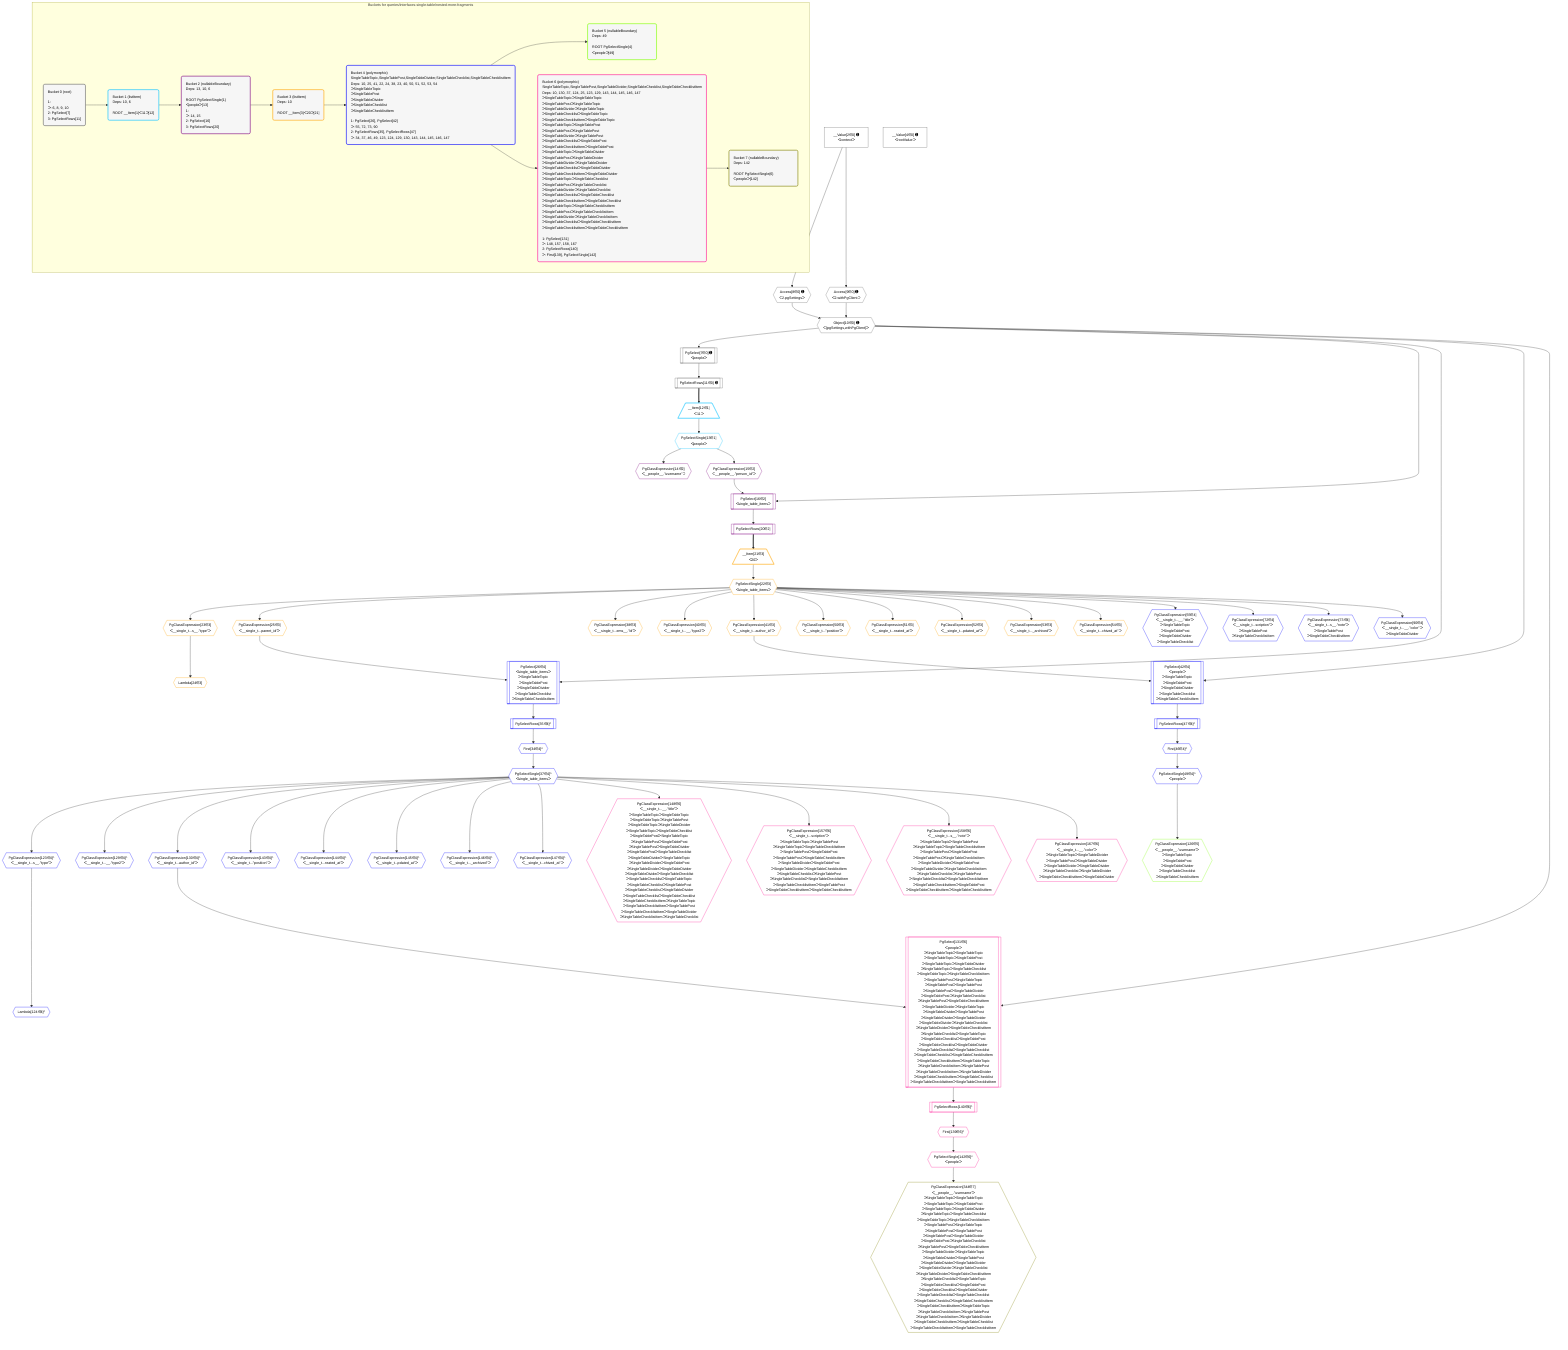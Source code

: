 %%{init: {'themeVariables': { 'fontSize': '12px'}}}%%
graph TD
    classDef path fill:#eee,stroke:#000,color:#000
    classDef plan fill:#fff,stroke-width:1px,color:#000
    classDef itemplan fill:#fff,stroke-width:2px,color:#000
    classDef unbatchedplan fill:#dff,stroke-width:1px,color:#000
    classDef sideeffectplan fill:#fcc,stroke-width:2px,color:#000
    classDef bucket fill:#f6f6f6,color:#000,stroke-width:2px,text-align:left

    subgraph "Buckets for queries/interfaces-single-table/nested-more-fragments"
    Bucket0("Bucket 0 (root)<br /><br />1: <br />ᐳ: 6, 8, 9, 10<br />2: PgSelect[7]<br />3: PgSelectRows[11]"):::bucket
    Bucket1("Bucket 1 (listItem)<br />Deps: 10, 6<br /><br />ROOT __Item{1}ᐸ11ᐳ[12]"):::bucket
    Bucket2("Bucket 2 (nullableBoundary)<br />Deps: 13, 10, 6<br /><br />ROOT PgSelectSingle{1}ᐸpeopleᐳ[13]<br />1: <br />ᐳ: 14, 15<br />2: PgSelect[16]<br />3: PgSelectRows[20]"):::bucket
    Bucket3("Bucket 3 (listItem)<br />Deps: 10<br /><br />ROOT __Item{3}ᐸ20ᐳ[21]"):::bucket
    Bucket4("Bucket 4 (polymorphic)<br />SingleTableTopic,SingleTablePost,SingleTableDivider,SingleTableChecklist,SingleTableChecklistItem<br />Deps: 10, 25, 41, 22, 24, 38, 23, 40, 50, 51, 52, 53, 54<br />ᐳSingleTableTopic<br />ᐳSingleTablePost<br />ᐳSingleTableDivider<br />ᐳSingleTableChecklist<br />ᐳSingleTableChecklistItem<br /><br />1: PgSelect[26], PgSelect[42]<br />ᐳ: 55, 72, 73, 90<br />2: PgSelectRows[35], PgSelectRows[47]<br />ᐳ: 34, 37, 46, 49, 123, 124, 129, 130, 143, 144, 145, 146, 147"):::bucket
    Bucket5("Bucket 5 (nullableBoundary)<br />Deps: 49<br /><br />ROOT PgSelectSingle{4}ᐸpeopleᐳ[49]"):::bucket
    Bucket6("Bucket 6 (polymorphic)<br />SingleTableTopic,SingleTablePost,SingleTableDivider,SingleTableChecklist,SingleTableChecklistItem<br />Deps: 10, 130, 37, 124, 25, 123, 129, 143, 144, 145, 146, 147<br />ᐳSingleTableTopicᐳSingleTableTopic<br />ᐳSingleTablePostᐳSingleTableTopic<br />ᐳSingleTableDividerᐳSingleTableTopic<br />ᐳSingleTableChecklistᐳSingleTableTopic<br />ᐳSingleTableChecklistItemᐳSingleTableTopic<br />ᐳSingleTableTopicᐳSingleTablePost<br />ᐳSingleTablePostᐳSingleTablePost<br />ᐳSingleTableDividerᐳSingleTablePost<br />ᐳSingleTableChecklistᐳSingleTablePost<br />ᐳSingleTableChecklistItemᐳSingleTablePost<br />ᐳSingleTableTopicᐳSingleTableDivider<br />ᐳSingleTablePostᐳSingleTableDivider<br />ᐳSingleTableDividerᐳSingleTableDivider<br />ᐳSingleTableChecklistᐳSingleTableDivider<br />ᐳSingleTableChecklistItemᐳSingleTableDivider<br />ᐳSingleTableTopicᐳSingleTableChecklist<br />ᐳSingleTablePostᐳSingleTableChecklist<br />ᐳSingleTableDividerᐳSingleTableChecklist<br />ᐳSingleTableChecklistᐳSingleTableChecklist<br />ᐳSingleTableChecklistItemᐳSingleTableChecklist<br />ᐳSingleTableTopicᐳSingleTableChecklistItem<br />ᐳSingleTablePostᐳSingleTableChecklistItem<br />ᐳSingleTableDividerᐳSingleTableChecklistItem<br />ᐳSingleTableChecklistᐳSingleTableChecklistItem<br />ᐳSingleTableChecklistItemᐳSingleTableChecklistItem<br /><br />1: PgSelect[131]<br />ᐳ: 148, 157, 158, 167<br />2: PgSelectRows[140]<br />ᐳ: First[139], PgSelectSingle[142]"):::bucket
    Bucket7("Bucket 7 (nullableBoundary)<br />Deps: 142<br /><br />ROOT PgSelectSingle{6}ᐸpeopleᐳ[142]"):::bucket
    end
    Bucket0 --> Bucket1
    Bucket1 --> Bucket2
    Bucket2 --> Bucket3
    Bucket3 --> Bucket4
    Bucket4 --> Bucket5 & Bucket6
    Bucket6 --> Bucket7

    %% plan dependencies
    PgSelect7[["PgSelect[7∈0] ➊<br />ᐸpeopleᐳ"]]:::plan
    Object10{{"Object[10∈0] ➊<br />ᐸ{pgSettings,withPgClient}ᐳ"}}:::plan
    Object10 --> PgSelect7
    Access8{{"Access[8∈0] ➊<br />ᐸ2.pgSettingsᐳ"}}:::plan
    Access9{{"Access[9∈0] ➊<br />ᐸ2.withPgClientᐳ"}}:::plan
    Access8 & Access9 --> Object10
    __Value2["__Value[2∈0] ➊<br />ᐸcontextᐳ"]:::plan
    __Value2 --> Access8
    __Value2 --> Access9
    PgSelectRows11[["PgSelectRows[11∈0] ➊"]]:::plan
    PgSelect7 --> PgSelectRows11
    __Value4["__Value[4∈0] ➊<br />ᐸrootValueᐳ"]:::plan
    __Item12[/"__Item[12∈1]<br />ᐸ11ᐳ"\]:::itemplan
    PgSelectRows11 ==> __Item12
    PgSelectSingle13{{"PgSelectSingle[13∈1]<br />ᐸpeopleᐳ"}}:::plan
    __Item12 --> PgSelectSingle13
    PgSelect16[["PgSelect[16∈2]<br />ᐸsingle_table_itemsᐳ"]]:::plan
    PgClassExpression15{{"PgClassExpression[15∈2]<br />ᐸ__people__.”person_id”ᐳ"}}:::plan
    Object10 & PgClassExpression15 --> PgSelect16
    PgClassExpression14{{"PgClassExpression[14∈2]<br />ᐸ__people__.”username”ᐳ"}}:::plan
    PgSelectSingle13 --> PgClassExpression14
    PgSelectSingle13 --> PgClassExpression15
    PgSelectRows20[["PgSelectRows[20∈2]"]]:::plan
    PgSelect16 --> PgSelectRows20
    __Item21[/"__Item[21∈3]<br />ᐸ20ᐳ"\]:::itemplan
    PgSelectRows20 ==> __Item21
    PgSelectSingle22{{"PgSelectSingle[22∈3]<br />ᐸsingle_table_itemsᐳ"}}:::plan
    __Item21 --> PgSelectSingle22
    PgClassExpression23{{"PgClassExpression[23∈3]<br />ᐸ__single_t...s__.”type”ᐳ"}}:::plan
    PgSelectSingle22 --> PgClassExpression23
    Lambda24{{"Lambda[24∈3]"}}:::plan
    PgClassExpression23 --> Lambda24
    PgClassExpression25{{"PgClassExpression[25∈3]<br />ᐸ__single_t...parent_id”ᐳ"}}:::plan
    PgSelectSingle22 --> PgClassExpression25
    PgClassExpression38{{"PgClassExpression[38∈3]<br />ᐸ__single_t...ems__.”id”ᐳ"}}:::plan
    PgSelectSingle22 --> PgClassExpression38
    PgClassExpression40{{"PgClassExpression[40∈3]<br />ᐸ__single_t...__.”type2”ᐳ"}}:::plan
    PgSelectSingle22 --> PgClassExpression40
    PgClassExpression41{{"PgClassExpression[41∈3]<br />ᐸ__single_t...author_id”ᐳ"}}:::plan
    PgSelectSingle22 --> PgClassExpression41
    PgClassExpression50{{"PgClassExpression[50∈3]<br />ᐸ__single_t...”position”ᐳ"}}:::plan
    PgSelectSingle22 --> PgClassExpression50
    PgClassExpression51{{"PgClassExpression[51∈3]<br />ᐸ__single_t...reated_at”ᐳ"}}:::plan
    PgSelectSingle22 --> PgClassExpression51
    PgClassExpression52{{"PgClassExpression[52∈3]<br />ᐸ__single_t...pdated_at”ᐳ"}}:::plan
    PgSelectSingle22 --> PgClassExpression52
    PgClassExpression53{{"PgClassExpression[53∈3]<br />ᐸ__single_t..._archived”ᐳ"}}:::plan
    PgSelectSingle22 --> PgClassExpression53
    PgClassExpression54{{"PgClassExpression[54∈3]<br />ᐸ__single_t...chived_at”ᐳ"}}:::plan
    PgSelectSingle22 --> PgClassExpression54
    PgSelect26[["PgSelect[26∈4]<br />ᐸsingle_table_itemsᐳ<br />ᐳSingleTableTopic<br />ᐳSingleTablePost<br />ᐳSingleTableDivider<br />ᐳSingleTableChecklist<br />ᐳSingleTableChecklistItem"]]:::plan
    Object10 & PgClassExpression25 --> PgSelect26
    PgSelect42[["PgSelect[42∈4]<br />ᐸpeopleᐳ<br />ᐳSingleTableTopic<br />ᐳSingleTablePost<br />ᐳSingleTableDivider<br />ᐳSingleTableChecklist<br />ᐳSingleTableChecklistItem"]]:::plan
    Object10 & PgClassExpression41 --> PgSelect42
    First34{{"First[34∈4]^"}}:::plan
    PgSelectRows35[["PgSelectRows[35∈4]^"]]:::plan
    PgSelectRows35 --> First34
    PgSelect26 --> PgSelectRows35
    PgSelectSingle37{{"PgSelectSingle[37∈4]^<br />ᐸsingle_table_itemsᐳ"}}:::plan
    First34 --> PgSelectSingle37
    First46{{"First[46∈4]^"}}:::plan
    PgSelectRows47[["PgSelectRows[47∈4]^"]]:::plan
    PgSelectRows47 --> First46
    PgSelect42 --> PgSelectRows47
    PgSelectSingle49{{"PgSelectSingle[49∈4]^<br />ᐸpeopleᐳ"}}:::plan
    First46 --> PgSelectSingle49
    PgClassExpression55{{"PgClassExpression[55∈4]<br />ᐸ__single_t...__.”title”ᐳ<br />ᐳSingleTableTopic<br />ᐳSingleTablePost<br />ᐳSingleTableDivider<br />ᐳSingleTableChecklist"}}:::plan
    PgSelectSingle22 --> PgClassExpression55
    PgClassExpression72{{"PgClassExpression[72∈4]<br />ᐸ__single_t...scription”ᐳ<br />ᐳSingleTablePost<br />ᐳSingleTableChecklistItem"}}:::plan
    PgSelectSingle22 --> PgClassExpression72
    PgClassExpression73{{"PgClassExpression[73∈4]<br />ᐸ__single_t...s__.”note”ᐳ<br />ᐳSingleTablePost<br />ᐳSingleTableChecklistItem"}}:::plan
    PgSelectSingle22 --> PgClassExpression73
    PgClassExpression90{{"PgClassExpression[90∈4]<br />ᐸ__single_t...__.”color”ᐳ<br />ᐳSingleTableDivider"}}:::plan
    PgSelectSingle22 --> PgClassExpression90
    PgClassExpression123{{"PgClassExpression[123∈4]^<br />ᐸ__single_t...s__.”type”ᐳ"}}:::plan
    PgSelectSingle37 --> PgClassExpression123
    Lambda124{{"Lambda[124∈4]^"}}:::plan
    PgClassExpression123 --> Lambda124
    PgClassExpression129{{"PgClassExpression[129∈4]^<br />ᐸ__single_t...__.”type2”ᐳ"}}:::plan
    PgSelectSingle37 --> PgClassExpression129
    PgClassExpression130{{"PgClassExpression[130∈4]^<br />ᐸ__single_t...author_id”ᐳ"}}:::plan
    PgSelectSingle37 --> PgClassExpression130
    PgClassExpression143{{"PgClassExpression[143∈4]^<br />ᐸ__single_t...”position”ᐳ"}}:::plan
    PgSelectSingle37 --> PgClassExpression143
    PgClassExpression144{{"PgClassExpression[144∈4]^<br />ᐸ__single_t...reated_at”ᐳ"}}:::plan
    PgSelectSingle37 --> PgClassExpression144
    PgClassExpression145{{"PgClassExpression[145∈4]^<br />ᐸ__single_t...pdated_at”ᐳ"}}:::plan
    PgSelectSingle37 --> PgClassExpression145
    PgClassExpression146{{"PgClassExpression[146∈4]^<br />ᐸ__single_t..._archived”ᐳ"}}:::plan
    PgSelectSingle37 --> PgClassExpression146
    PgClassExpression147{{"PgClassExpression[147∈4]^<br />ᐸ__single_t...chived_at”ᐳ"}}:::plan
    PgSelectSingle37 --> PgClassExpression147
    PgClassExpression126{{"PgClassExpression[126∈5]<br />ᐸ__people__.”username”ᐳ<br />ᐳSingleTableTopic<br />ᐳSingleTablePost<br />ᐳSingleTableDivider<br />ᐳSingleTableChecklist<br />ᐳSingleTableChecklistItem"}}:::plan
    PgSelectSingle49 --> PgClassExpression126
    PgSelect131[["PgSelect[131∈6]<br />ᐸpeopleᐳ<br />ᐳSingleTableTopicᐳSingleTableTopic<br />ᐳSingleTableTopicᐳSingleTablePost<br />ᐳSingleTableTopicᐳSingleTableDivider<br />ᐳSingleTableTopicᐳSingleTableChecklist<br />ᐳSingleTableTopicᐳSingleTableChecklistItem<br />ᐳSingleTablePostᐳSingleTableTopic<br />ᐳSingleTablePostᐳSingleTablePost<br />ᐳSingleTablePostᐳSingleTableDivider<br />ᐳSingleTablePostᐳSingleTableChecklist<br />ᐳSingleTablePostᐳSingleTableChecklistItem<br />ᐳSingleTableDividerᐳSingleTableTopic<br />ᐳSingleTableDividerᐳSingleTablePost<br />ᐳSingleTableDividerᐳSingleTableDivider<br />ᐳSingleTableDividerᐳSingleTableChecklist<br />ᐳSingleTableDividerᐳSingleTableChecklistItem<br />ᐳSingleTableChecklistᐳSingleTableTopic<br />ᐳSingleTableChecklistᐳSingleTablePost<br />ᐳSingleTableChecklistᐳSingleTableDivider<br />ᐳSingleTableChecklistᐳSingleTableChecklist<br />ᐳSingleTableChecklistᐳSingleTableChecklistItem<br />ᐳSingleTableChecklistItemᐳSingleTableTopic<br />ᐳSingleTableChecklistItemᐳSingleTablePost<br />ᐳSingleTableChecklistItemᐳSingleTableDivider<br />ᐳSingleTableChecklistItemᐳSingleTableChecklist<br />ᐳSingleTableChecklistItemᐳSingleTableChecklistItem"]]:::plan
    Object10 & PgClassExpression130 --> PgSelect131
    First139{{"First[139∈6]^"}}:::plan
    PgSelectRows140[["PgSelectRows[140∈6]^"]]:::plan
    PgSelectRows140 --> First139
    PgSelect131 --> PgSelectRows140
    PgSelectSingle142{{"PgSelectSingle[142∈6]^<br />ᐸpeopleᐳ"}}:::plan
    First139 --> PgSelectSingle142
    PgClassExpression148{{"PgClassExpression[148∈6]<br />ᐸ__single_t...__.”title”ᐳ<br />ᐳSingleTableTopicᐳSingleTableTopic<br />ᐳSingleTableTopicᐳSingleTablePost<br />ᐳSingleTableTopicᐳSingleTableDivider<br />ᐳSingleTableTopicᐳSingleTableChecklist<br />ᐳSingleTablePostᐳSingleTableTopic<br />ᐳSingleTablePostᐳSingleTablePost<br />ᐳSingleTablePostᐳSingleTableDivider<br />ᐳSingleTablePostᐳSingleTableChecklist<br />ᐳSingleTableDividerᐳSingleTableTopic<br />ᐳSingleTableDividerᐳSingleTablePost<br />ᐳSingleTableDividerᐳSingleTableDivider<br />ᐳSingleTableDividerᐳSingleTableChecklist<br />ᐳSingleTableChecklistᐳSingleTableTopic<br />ᐳSingleTableChecklistᐳSingleTablePost<br />ᐳSingleTableChecklistᐳSingleTableDivider<br />ᐳSingleTableChecklistᐳSingleTableChecklist<br />ᐳSingleTableChecklistItemᐳSingleTableTopic<br />ᐳSingleTableChecklistItemᐳSingleTablePost<br />ᐳSingleTableChecklistItemᐳSingleTableDivider<br />ᐳSingleTableChecklistItemᐳSingleTableChecklist"}}:::plan
    PgSelectSingle37 --> PgClassExpression148
    PgClassExpression157{{"PgClassExpression[157∈6]<br />ᐸ__single_t...scription”ᐳ<br />ᐳSingleTableTopicᐳSingleTablePost<br />ᐳSingleTableTopicᐳSingleTableChecklistItem<br />ᐳSingleTablePostᐳSingleTablePost<br />ᐳSingleTablePostᐳSingleTableChecklistItem<br />ᐳSingleTableDividerᐳSingleTablePost<br />ᐳSingleTableDividerᐳSingleTableChecklistItem<br />ᐳSingleTableChecklistᐳSingleTablePost<br />ᐳSingleTableChecklistᐳSingleTableChecklistItem<br />ᐳSingleTableChecklistItemᐳSingleTablePost<br />ᐳSingleTableChecklistItemᐳSingleTableChecklistItem"}}:::plan
    PgSelectSingle37 --> PgClassExpression157
    PgClassExpression158{{"PgClassExpression[158∈6]<br />ᐸ__single_t...s__.”note”ᐳ<br />ᐳSingleTableTopicᐳSingleTablePost<br />ᐳSingleTableTopicᐳSingleTableChecklistItem<br />ᐳSingleTablePostᐳSingleTablePost<br />ᐳSingleTablePostᐳSingleTableChecklistItem<br />ᐳSingleTableDividerᐳSingleTablePost<br />ᐳSingleTableDividerᐳSingleTableChecklistItem<br />ᐳSingleTableChecklistᐳSingleTablePost<br />ᐳSingleTableChecklistᐳSingleTableChecklistItem<br />ᐳSingleTableChecklistItemᐳSingleTablePost<br />ᐳSingleTableChecklistItemᐳSingleTableChecklistItem"}}:::plan
    PgSelectSingle37 --> PgClassExpression158
    PgClassExpression167{{"PgClassExpression[167∈6]<br />ᐸ__single_t...__.”color”ᐳ<br />ᐳSingleTableTopicᐳSingleTableDivider<br />ᐳSingleTablePostᐳSingleTableDivider<br />ᐳSingleTableDividerᐳSingleTableDivider<br />ᐳSingleTableChecklistᐳSingleTableDivider<br />ᐳSingleTableChecklistItemᐳSingleTableDivider"}}:::plan
    PgSelectSingle37 --> PgClassExpression167
    PgClassExpression344{{"PgClassExpression[344∈7]<br />ᐸ__people__.”username”ᐳ<br />ᐳSingleTableTopicᐳSingleTableTopic<br />ᐳSingleTableTopicᐳSingleTablePost<br />ᐳSingleTableTopicᐳSingleTableDivider<br />ᐳSingleTableTopicᐳSingleTableChecklist<br />ᐳSingleTableTopicᐳSingleTableChecklistItem<br />ᐳSingleTablePostᐳSingleTableTopic<br />ᐳSingleTablePostᐳSingleTablePost<br />ᐳSingleTablePostᐳSingleTableDivider<br />ᐳSingleTablePostᐳSingleTableChecklist<br />ᐳSingleTablePostᐳSingleTableChecklistItem<br />ᐳSingleTableDividerᐳSingleTableTopic<br />ᐳSingleTableDividerᐳSingleTablePost<br />ᐳSingleTableDividerᐳSingleTableDivider<br />ᐳSingleTableDividerᐳSingleTableChecklist<br />ᐳSingleTableDividerᐳSingleTableChecklistItem<br />ᐳSingleTableChecklistᐳSingleTableTopic<br />ᐳSingleTableChecklistᐳSingleTablePost<br />ᐳSingleTableChecklistᐳSingleTableDivider<br />ᐳSingleTableChecklistᐳSingleTableChecklist<br />ᐳSingleTableChecklistᐳSingleTableChecklistItem<br />ᐳSingleTableChecklistItemᐳSingleTableTopic<br />ᐳSingleTableChecklistItemᐳSingleTablePost<br />ᐳSingleTableChecklistItemᐳSingleTableDivider<br />ᐳSingleTableChecklistItemᐳSingleTableChecklist<br />ᐳSingleTableChecklistItemᐳSingleTableChecklistItem"}}:::plan
    PgSelectSingle142 --> PgClassExpression344

    %% define steps
    classDef bucket0 stroke:#696969
    class Bucket0,__Value2,__Value4,PgSelect7,Access8,Access9,Object10,PgSelectRows11 bucket0
    classDef bucket1 stroke:#00bfff
    class Bucket1,__Item12,PgSelectSingle13 bucket1
    classDef bucket2 stroke:#7f007f
    class Bucket2,PgClassExpression14,PgClassExpression15,PgSelect16,PgSelectRows20 bucket2
    classDef bucket3 stroke:#ffa500
    class Bucket3,__Item21,PgSelectSingle22,PgClassExpression23,Lambda24,PgClassExpression25,PgClassExpression38,PgClassExpression40,PgClassExpression41,PgClassExpression50,PgClassExpression51,PgClassExpression52,PgClassExpression53,PgClassExpression54 bucket3
    classDef bucket4 stroke:#0000ff
    class Bucket4,PgSelect26,First34,PgSelectRows35,PgSelectSingle37,PgSelect42,First46,PgSelectRows47,PgSelectSingle49,PgClassExpression55,PgClassExpression72,PgClassExpression73,PgClassExpression90,PgClassExpression123,Lambda124,PgClassExpression129,PgClassExpression130,PgClassExpression143,PgClassExpression144,PgClassExpression145,PgClassExpression146,PgClassExpression147 bucket4
    classDef bucket5 stroke:#7fff00
    class Bucket5,PgClassExpression126 bucket5
    classDef bucket6 stroke:#ff1493
    class Bucket6,PgSelect131,First139,PgSelectRows140,PgSelectSingle142,PgClassExpression148,PgClassExpression157,PgClassExpression158,PgClassExpression167 bucket6
    classDef bucket7 stroke:#808000
    class Bucket7,PgClassExpression344 bucket7